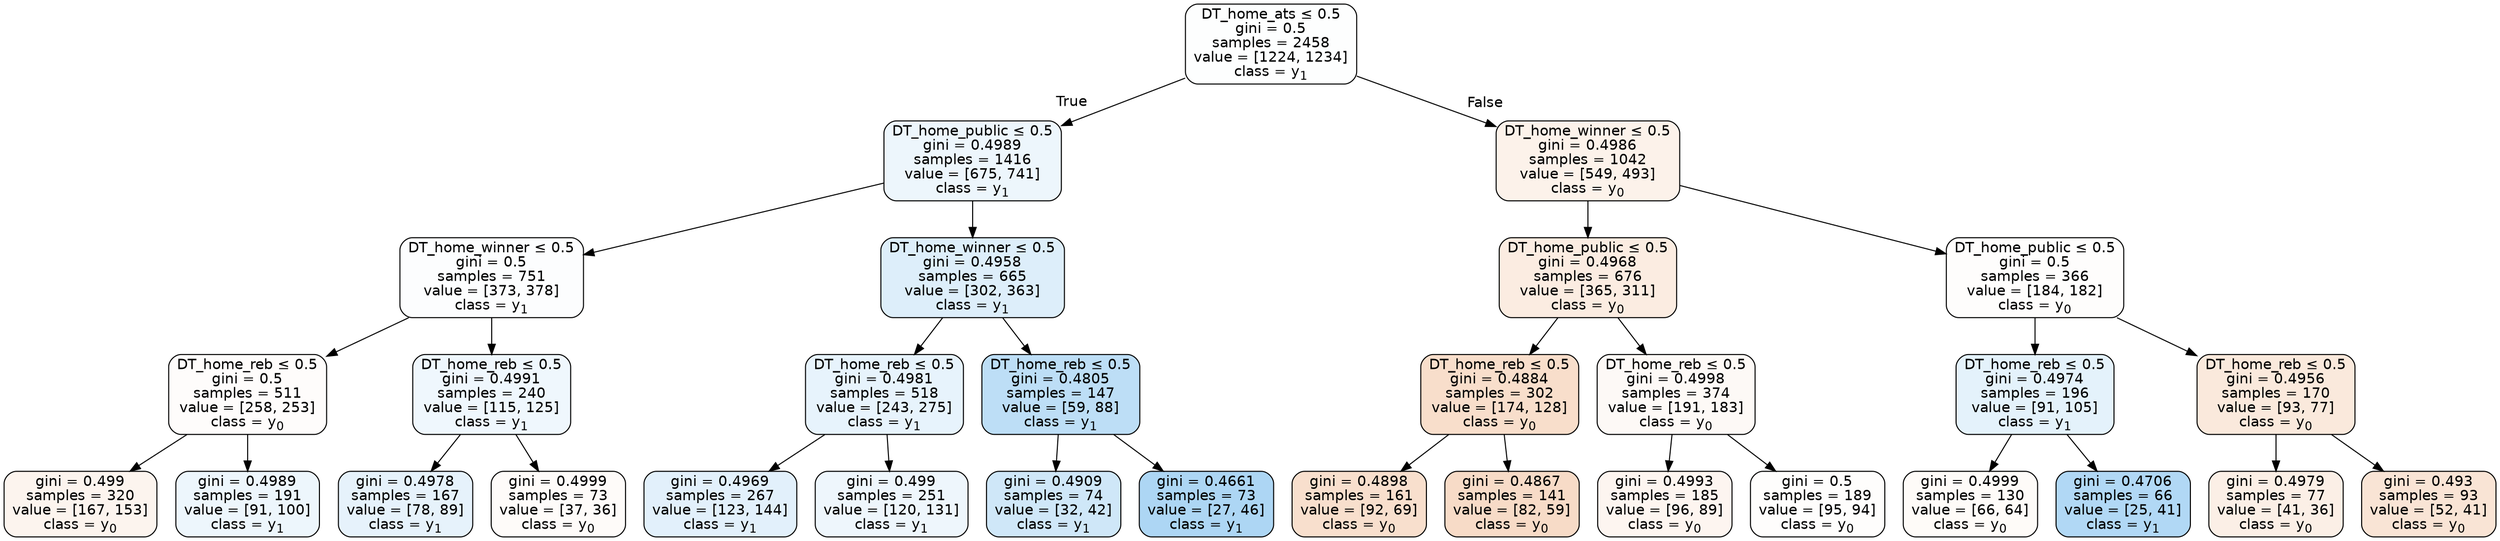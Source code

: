 digraph Tree {
node [shape=box, style="filled, rounded", color="black", fontname=helvetica] ;
edge [fontname=helvetica] ;
0 [label=<DT_home_ats &le; 0.5<br/>gini = 0.5<br/>samples = 2458<br/>value = [1224, 1234]<br/>class = y<SUB>1</SUB>>, fillcolor="#399de502"] ;
1 [label=<DT_home_public &le; 0.5<br/>gini = 0.4989<br/>samples = 1416<br/>value = [675, 741]<br/>class = y<SUB>1</SUB>>, fillcolor="#399de517"] ;
0 -> 1 [labeldistance=2.5, labelangle=45, headlabel="True"] ;
2 [label=<DT_home_winner &le; 0.5<br/>gini = 0.5<br/>samples = 751<br/>value = [373, 378]<br/>class = y<SUB>1</SUB>>, fillcolor="#399de503"] ;
1 -> 2 ;
3 [label=<DT_home_reb &le; 0.5<br/>gini = 0.5<br/>samples = 511<br/>value = [258, 253]<br/>class = y<SUB>0</SUB>>, fillcolor="#e5813905"] ;
2 -> 3 ;
4 [label=<gini = 0.499<br/>samples = 320<br/>value = [167, 153]<br/>class = y<SUB>0</SUB>>, fillcolor="#e5813915"] ;
3 -> 4 ;
5 [label=<gini = 0.4989<br/>samples = 191<br/>value = [91, 100]<br/>class = y<SUB>1</SUB>>, fillcolor="#399de517"] ;
3 -> 5 ;
6 [label=<DT_home_reb &le; 0.5<br/>gini = 0.4991<br/>samples = 240<br/>value = [115, 125]<br/>class = y<SUB>1</SUB>>, fillcolor="#399de514"] ;
2 -> 6 ;
7 [label=<gini = 0.4978<br/>samples = 167<br/>value = [78, 89]<br/>class = y<SUB>1</SUB>>, fillcolor="#399de520"] ;
6 -> 7 ;
8 [label=<gini = 0.4999<br/>samples = 73<br/>value = [37, 36]<br/>class = y<SUB>0</SUB>>, fillcolor="#e5813907"] ;
6 -> 8 ;
9 [label=<DT_home_winner &le; 0.5<br/>gini = 0.4958<br/>samples = 665<br/>value = [302, 363]<br/>class = y<SUB>1</SUB>>, fillcolor="#399de52b"] ;
1 -> 9 ;
10 [label=<DT_home_reb &le; 0.5<br/>gini = 0.4981<br/>samples = 518<br/>value = [243, 275]<br/>class = y<SUB>1</SUB>>, fillcolor="#399de51e"] ;
9 -> 10 ;
11 [label=<gini = 0.4969<br/>samples = 267<br/>value = [123, 144]<br/>class = y<SUB>1</SUB>>, fillcolor="#399de525"] ;
10 -> 11 ;
12 [label=<gini = 0.499<br/>samples = 251<br/>value = [120, 131]<br/>class = y<SUB>1</SUB>>, fillcolor="#399de515"] ;
10 -> 12 ;
13 [label=<DT_home_reb &le; 0.5<br/>gini = 0.4805<br/>samples = 147<br/>value = [59, 88]<br/>class = y<SUB>1</SUB>>, fillcolor="#399de554"] ;
9 -> 13 ;
14 [label=<gini = 0.4909<br/>samples = 74<br/>value = [32, 42]<br/>class = y<SUB>1</SUB>>, fillcolor="#399de53d"] ;
13 -> 14 ;
15 [label=<gini = 0.4661<br/>samples = 73<br/>value = [27, 46]<br/>class = y<SUB>1</SUB>>, fillcolor="#399de569"] ;
13 -> 15 ;
16 [label=<DT_home_winner &le; 0.5<br/>gini = 0.4986<br/>samples = 1042<br/>value = [549, 493]<br/>class = y<SUB>0</SUB>>, fillcolor="#e581391a"] ;
0 -> 16 [labeldistance=2.5, labelangle=-45, headlabel="False"] ;
17 [label=<DT_home_public &le; 0.5<br/>gini = 0.4968<br/>samples = 676<br/>value = [365, 311]<br/>class = y<SUB>0</SUB>>, fillcolor="#e5813926"] ;
16 -> 17 ;
18 [label=<DT_home_reb &le; 0.5<br/>gini = 0.4884<br/>samples = 302<br/>value = [174, 128]<br/>class = y<SUB>0</SUB>>, fillcolor="#e5813943"] ;
17 -> 18 ;
19 [label=<gini = 0.4898<br/>samples = 161<br/>value = [92, 69]<br/>class = y<SUB>0</SUB>>, fillcolor="#e5813940"] ;
18 -> 19 ;
20 [label=<gini = 0.4867<br/>samples = 141<br/>value = [82, 59]<br/>class = y<SUB>0</SUB>>, fillcolor="#e5813948"] ;
18 -> 20 ;
21 [label=<DT_home_reb &le; 0.5<br/>gini = 0.4998<br/>samples = 374<br/>value = [191, 183]<br/>class = y<SUB>0</SUB>>, fillcolor="#e581390b"] ;
17 -> 21 ;
22 [label=<gini = 0.4993<br/>samples = 185<br/>value = [96, 89]<br/>class = y<SUB>0</SUB>>, fillcolor="#e5813913"] ;
21 -> 22 ;
23 [label=<gini = 0.5<br/>samples = 189<br/>value = [95, 94]<br/>class = y<SUB>0</SUB>>, fillcolor="#e5813903"] ;
21 -> 23 ;
24 [label=<DT_home_public &le; 0.5<br/>gini = 0.5<br/>samples = 366<br/>value = [184, 182]<br/>class = y<SUB>0</SUB>>, fillcolor="#e5813903"] ;
16 -> 24 ;
25 [label=<DT_home_reb &le; 0.5<br/>gini = 0.4974<br/>samples = 196<br/>value = [91, 105]<br/>class = y<SUB>1</SUB>>, fillcolor="#399de522"] ;
24 -> 25 ;
26 [label=<gini = 0.4999<br/>samples = 130<br/>value = [66, 64]<br/>class = y<SUB>0</SUB>>, fillcolor="#e5813908"] ;
25 -> 26 ;
27 [label=<gini = 0.4706<br/>samples = 66<br/>value = [25, 41]<br/>class = y<SUB>1</SUB>>, fillcolor="#399de564"] ;
25 -> 27 ;
28 [label=<DT_home_reb &le; 0.5<br/>gini = 0.4956<br/>samples = 170<br/>value = [93, 77]<br/>class = y<SUB>0</SUB>>, fillcolor="#e581392c"] ;
24 -> 28 ;
29 [label=<gini = 0.4979<br/>samples = 77<br/>value = [41, 36]<br/>class = y<SUB>0</SUB>>, fillcolor="#e581391f"] ;
28 -> 29 ;
30 [label=<gini = 0.493<br/>samples = 93<br/>value = [52, 41]<br/>class = y<SUB>0</SUB>>, fillcolor="#e5813936"] ;
28 -> 30 ;
}